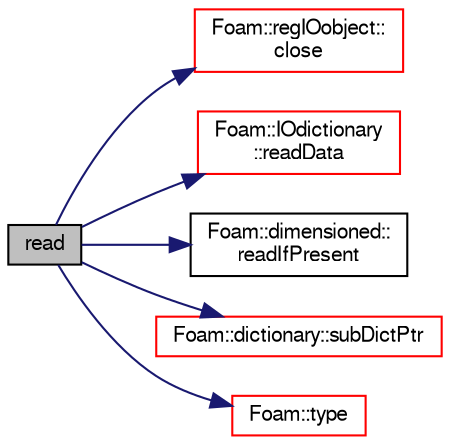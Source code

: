 digraph "read"
{
  bgcolor="transparent";
  edge [fontname="FreeSans",fontsize="10",labelfontname="FreeSans",labelfontsize="10"];
  node [fontname="FreeSans",fontsize="10",shape=record];
  rankdir="LR";
  Node1169 [label="read",height=0.2,width=0.4,color="black", fillcolor="grey75", style="filled", fontcolor="black"];
  Node1169 -> Node1170 [color="midnightblue",fontsize="10",style="solid",fontname="FreeSans"];
  Node1170 [label="Foam::regIOobject::\lclose",height=0.2,width=0.4,color="red",URL="$a26334.html#a5ae591df94fc66ccb85cbb6565368bca",tooltip="Close Istream. "];
  Node1169 -> Node1186 [color="midnightblue",fontsize="10",style="solid",fontname="FreeSans"];
  Node1186 [label="Foam::IOdictionary\l::readData",height=0.2,width=0.4,color="red",URL="$a26158.html#ac3b3d77e7369ae2785973778644137c5",tooltip="ReadData function required for regIOobject read operation. "];
  Node1169 -> Node1508 [color="midnightblue",fontsize="10",style="solid",fontname="FreeSans"];
  Node1508 [label="Foam::dimensioned::\lreadIfPresent",height=0.2,width=0.4,color="black",URL="$a26366.html#ae9908fe8be8b23b418bf2ae8987b9abd",tooltip="Update the value of dimensioned<Type> if found in the dictionary. "];
  Node1169 -> Node1509 [color="midnightblue",fontsize="10",style="solid",fontname="FreeSans"];
  Node1509 [label="Foam::dictionary::subDictPtr",height=0.2,width=0.4,color="red",URL="$a26014.html#adadf3cea84d24fb561892e200c8904e6",tooltip="Find and return a sub-dictionary pointer if present. "];
  Node1169 -> Node1330 [color="midnightblue",fontsize="10",style="solid",fontname="FreeSans"];
  Node1330 [label="Foam::type",height=0.2,width=0.4,color="red",URL="$a21124.html#aec48583af672626378f501eb9fc32cd1",tooltip="Return the file type: DIRECTORY or FILE. "];
}

